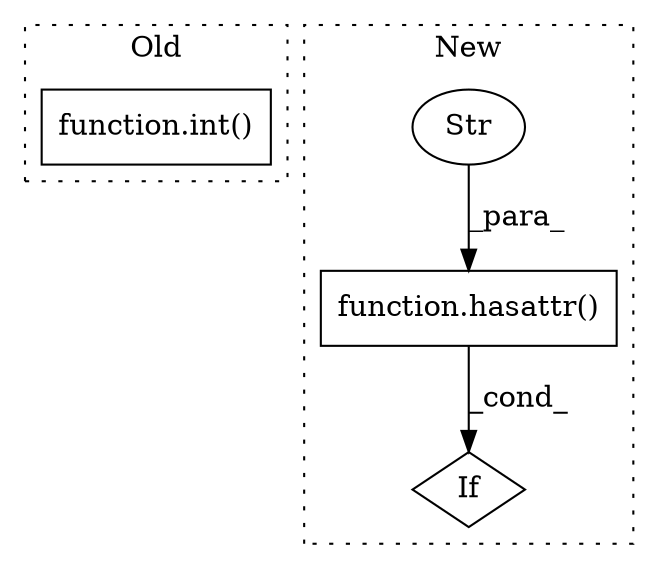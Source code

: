 digraph G {
subgraph cluster0 {
1 [label="function.int()" a="75" s="10314,10319" l="4,1" shape="box"];
label = "Old";
style="dotted";
}
subgraph cluster1 {
2 [label="function.hasattr()" a="75" s="10315,10343" l="8,1" shape="box"];
3 [label="Str" a="66" s="10329" l="14" shape="ellipse"];
4 [label="If" a="96" s="10312" l="3" shape="diamond"];
label = "New";
style="dotted";
}
2 -> 4 [label="_cond_"];
3 -> 2 [label="_para_"];
}